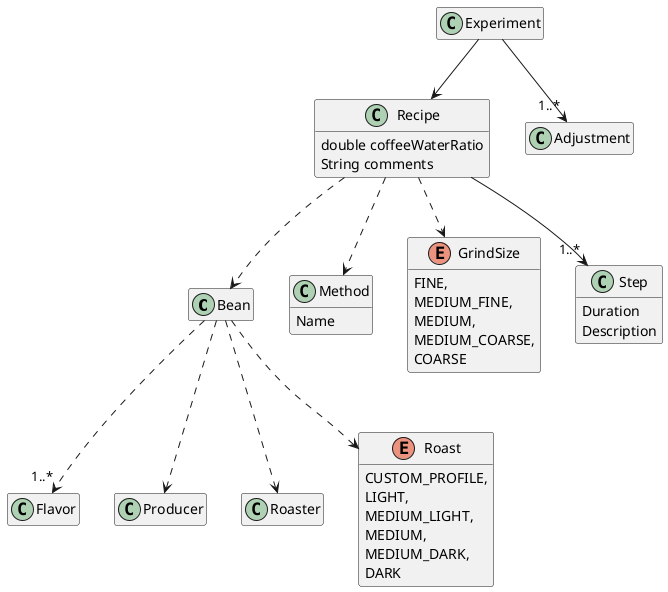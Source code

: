 @startuml
hide empty methods
hide empty fields

class Bean

class Flavor

class Method {
    Name
}

enum GrindSize {
    FINE,
    MEDIUM_FINE,
    MEDIUM,
    MEDIUM_COARSE,
    COARSE
}

class Producer

class Roaster

enum Roast {
    CUSTOM_PROFILE,
    LIGHT,
    MEDIUM_LIGHT,
    MEDIUM,
    MEDIUM_DARK,
    DARK
}

class Recipe {
   double coffeeWaterRatio
   String comments
}

class Step {
    Duration
    Description
}

class Experiment

Bean ..> "1..*" Flavor

Bean ..> Producer

Bean ..> Roast

Bean ..> Roaster

Experiment --> Recipe

Experiment --> "1..*" Adjustment

Recipe ..> Bean

Recipe ..> GrindSize

Recipe ..> Method

Recipe --> "1..*" Step
@enduml